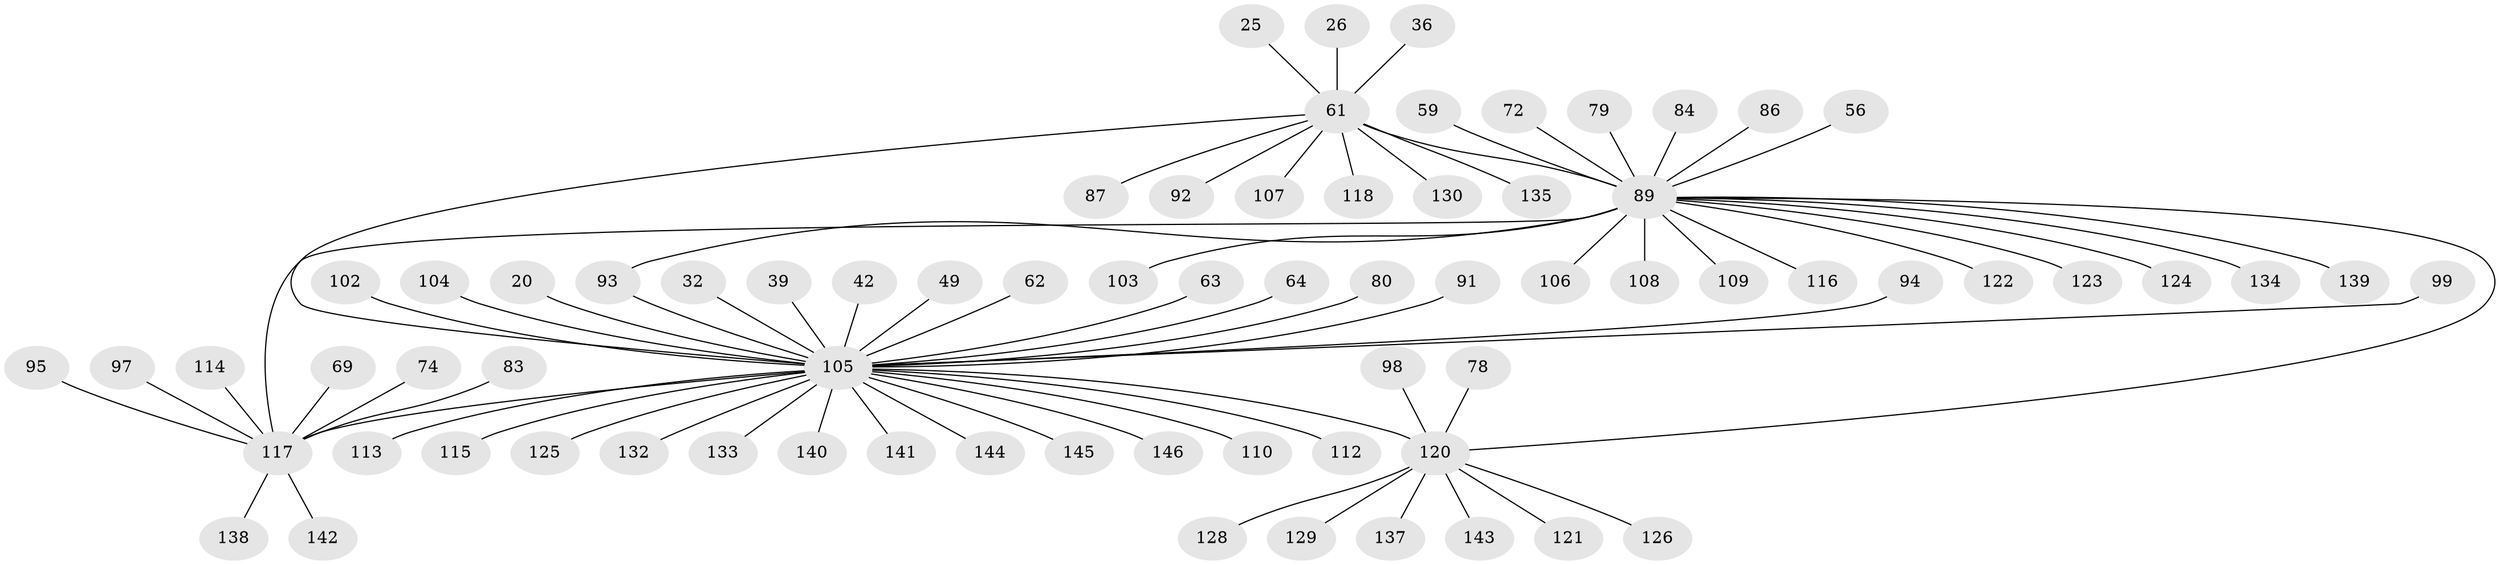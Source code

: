 // original degree distribution, {8: 0.02054794520547945, 13: 0.00684931506849315, 24: 0.00684931506849315, 10: 0.00684931506849315, 7: 0.0136986301369863, 2: 0.2191780821917808, 3: 0.0821917808219178, 4: 0.0410958904109589, 1: 0.5684931506849316, 5: 0.0273972602739726, 6: 0.00684931506849315}
// Generated by graph-tools (version 1.1) at 2025/48/03/09/25 04:48:02]
// undirected, 73 vertices, 75 edges
graph export_dot {
graph [start="1"]
  node [color=gray90,style=filled];
  20;
  25;
  26;
  32 [super="+12+18"];
  36 [super="+6"];
  39;
  42;
  49;
  56;
  59;
  61 [super="+38+60+24"];
  62;
  63 [super="+29"];
  64;
  69;
  72;
  74;
  78 [super="+75"];
  79;
  80;
  83;
  84;
  86;
  87;
  89 [super="+71+81"];
  91;
  92;
  93 [super="+35+90"];
  94;
  95;
  97;
  98;
  99;
  102;
  103;
  104 [super="+73"];
  105 [super="+57+11+3"];
  106;
  107;
  108;
  109;
  110;
  112;
  113;
  114;
  115;
  116;
  117 [super="+76+70+67+68"];
  118 [super="+101+111"];
  120 [super="+16+37+65"];
  121;
  122 [super="+51"];
  123;
  124;
  125;
  126;
  128 [super="+22"];
  129;
  130;
  132;
  133 [super="+131"];
  134;
  135;
  137;
  138;
  139;
  140 [super="+136"];
  141 [super="+96"];
  142;
  143;
  144 [super="+119"];
  145;
  146 [super="+41+44+100+127"];
  20 -- 105;
  25 -- 61;
  26 -- 61;
  32 -- 105;
  36 -- 61;
  39 -- 105;
  42 -- 105;
  49 -- 105;
  56 -- 89;
  59 -- 89;
  61 -- 89 [weight=4];
  61 -- 135;
  61 -- 105 [weight=4];
  61 -- 130;
  61 -- 107;
  61 -- 87;
  61 -- 92;
  61 -- 118;
  62 -- 105;
  63 -- 105;
  64 -- 105;
  69 -- 117;
  72 -- 89;
  74 -- 117;
  78 -- 120;
  79 -- 89;
  80 -- 105;
  83 -- 117;
  84 -- 89;
  86 -- 89;
  89 -- 106;
  89 -- 109;
  89 -- 124;
  89 -- 134;
  89 -- 108;
  89 -- 93;
  89 -- 103;
  89 -- 139;
  89 -- 123;
  89 -- 116;
  89 -- 117;
  89 -- 122;
  89 -- 120;
  91 -- 105;
  93 -- 105;
  94 -- 105;
  95 -- 117;
  97 -- 117;
  98 -- 120;
  99 -- 105;
  102 -- 105;
  104 -- 105;
  105 -- 112;
  105 -- 120 [weight=3];
  105 -- 113;
  105 -- 145;
  105 -- 132;
  105 -- 110;
  105 -- 115;
  105 -- 125;
  105 -- 117 [weight=2];
  105 -- 146;
  105 -- 141;
  105 -- 144;
  105 -- 133;
  105 -- 140;
  114 -- 117;
  117 -- 138;
  117 -- 142;
  120 -- 126;
  120 -- 129;
  120 -- 143;
  120 -- 121;
  120 -- 128;
  120 -- 137;
}

